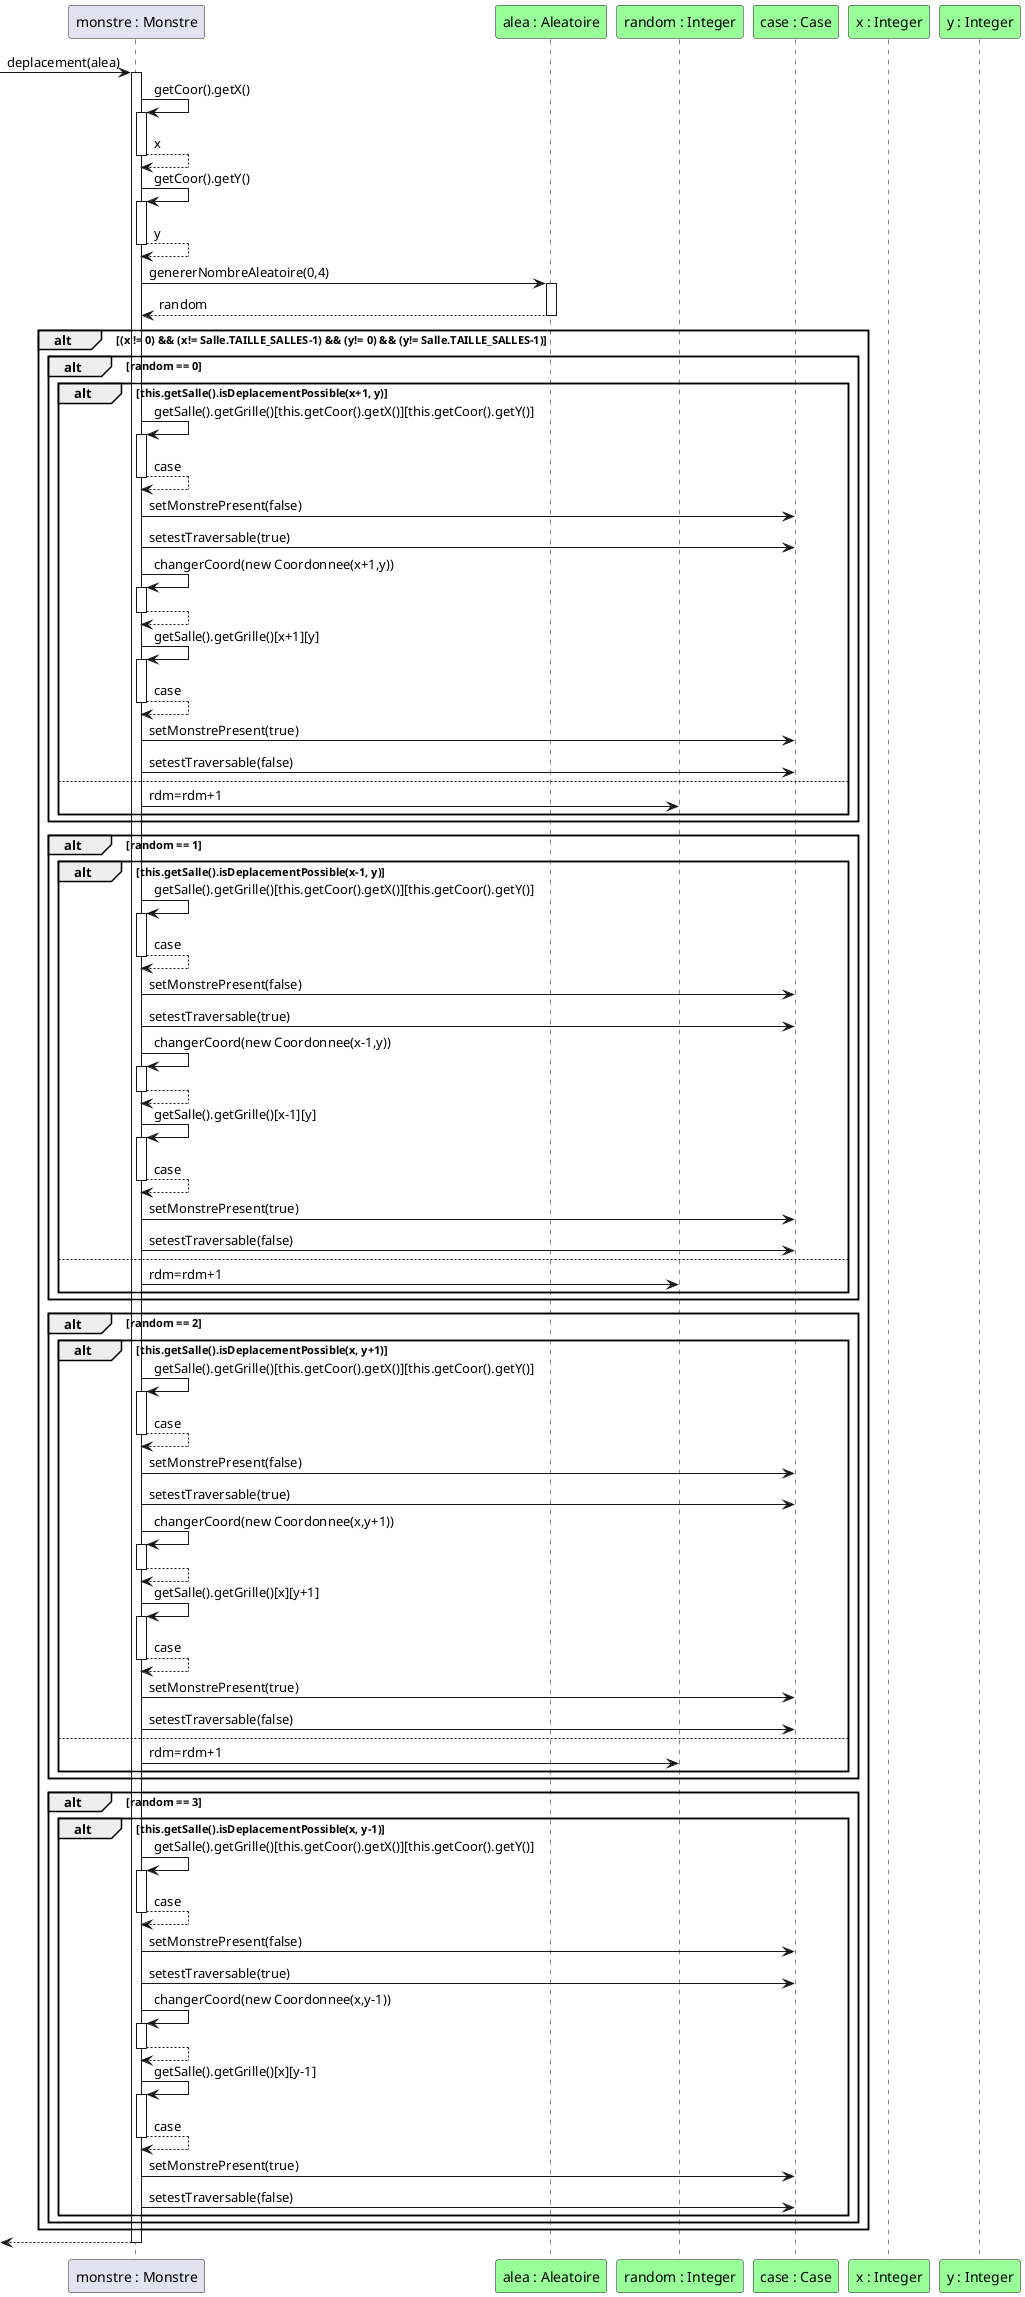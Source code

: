 @startuml
Participant "monstre : Monstre" as m
Participant "alea : Aleatoire" as r #99FF99
Participant "random : Integer" as rdm #99FF99

Participant "case : Case" as salle #99FF99

->m : deplacement(alea)
activate m

m->m : getCoor().getX()
activate m
m-->m : x
deactivate m

m->m : getCoor().getY()
activate m
m-->m : y
deactivate m

m-> r : genererNombreAleatoire(0,4)
activate r
r-->m : random
deactivate r

alt (x != 0) && (x!= Salle.TAILLE_SALLES-1) && (y!= 0) && (y!= Salle.TAILLE_SALLES-1)

alt random == 0
alt this.getSalle().isDeplacementPossible(x+1, y)

m->m : getSalle().getGrille()[this.getCoor().getX()][this.getCoor().getY()]
activate m
m-->m : case
deactivate m

m->salle : setMonstrePresent(false)
m->salle : setestTraversable(true)

m->m : changerCoord(new Coordonnee(x+1,y))
activate m
m-->m
deactivate m

m->m : getSalle().getGrille()[x+1][y]
activate m
m-->m : case
deactivate m

m->salle : setMonstrePresent(true)
m->salle : setestTraversable(false)

else
m->rdm : rdm=rdm+1

end
end

alt random == 1
alt this.getSalle().isDeplacementPossible(x-1, y)

m->m : getSalle().getGrille()[this.getCoor().getX()][this.getCoor().getY()]
activate m
m-->m : case
deactivate m

m->salle : setMonstrePresent(false)
m->salle : setestTraversable(true)

m->m : changerCoord(new Coordonnee(x-1,y))
activate m
m-->m
deactivate m

m->m : getSalle().getGrille()[x-1][y]
activate m
m-->m : case
deactivate m

m->salle : setMonstrePresent(true)
m->salle : setestTraversable(false)

else
m->rdm : rdm=rdm+1

end
end

alt random == 2
alt this.getSalle().isDeplacementPossible(x, y+1)

m->m : getSalle().getGrille()[this.getCoor().getX()][this.getCoor().getY()]
activate m
m-->m : case
deactivate m

m->salle : setMonstrePresent(false)
m->salle : setestTraversable(true)

m->m : changerCoord(new Coordonnee(x,y+1))
activate m
m-->m
deactivate m

m->m : getSalle().getGrille()[x][y+1]
activate m
m-->m : case
deactivate m

m->salle : setMonstrePresent(true)
m->salle : setestTraversable(false)

else
m->rdm : rdm=rdm+1

end
end

alt random == 3
alt this.getSalle().isDeplacementPossible(x, y-1)

m->m : getSalle().getGrille()[this.getCoor().getX()][this.getCoor().getY()]
activate m
m-->m : case
deactivate m

m->salle : setMonstrePresent(false)
m->salle : setestTraversable(true)

m->m : changerCoord(new Coordonnee(x,y-1))
activate m
m-->m
deactivate m

m->m : getSalle().getGrille()[x][y-1]
activate m
m-->m : case
deactivate m

m->salle : setMonstrePresent(true)
m->salle : setestTraversable(false)

end
end
end
<--m
deactivate m



Participant "x : Integer" as x #99FF99
Participant "y : Integer" as y #99FF99

@enduml